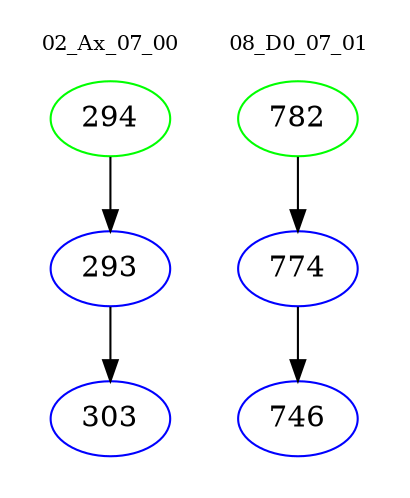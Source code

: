 digraph{
subgraph cluster_0 {
color = white
label = "02_Ax_07_00";
fontsize=10;
T0_294 [label="294", color="green"]
T0_294 -> T0_293 [color="black"]
T0_293 [label="293", color="blue"]
T0_293 -> T0_303 [color="black"]
T0_303 [label="303", color="blue"]
}
subgraph cluster_1 {
color = white
label = "08_D0_07_01";
fontsize=10;
T1_782 [label="782", color="green"]
T1_782 -> T1_774 [color="black"]
T1_774 [label="774", color="blue"]
T1_774 -> T1_746 [color="black"]
T1_746 [label="746", color="blue"]
}
}
